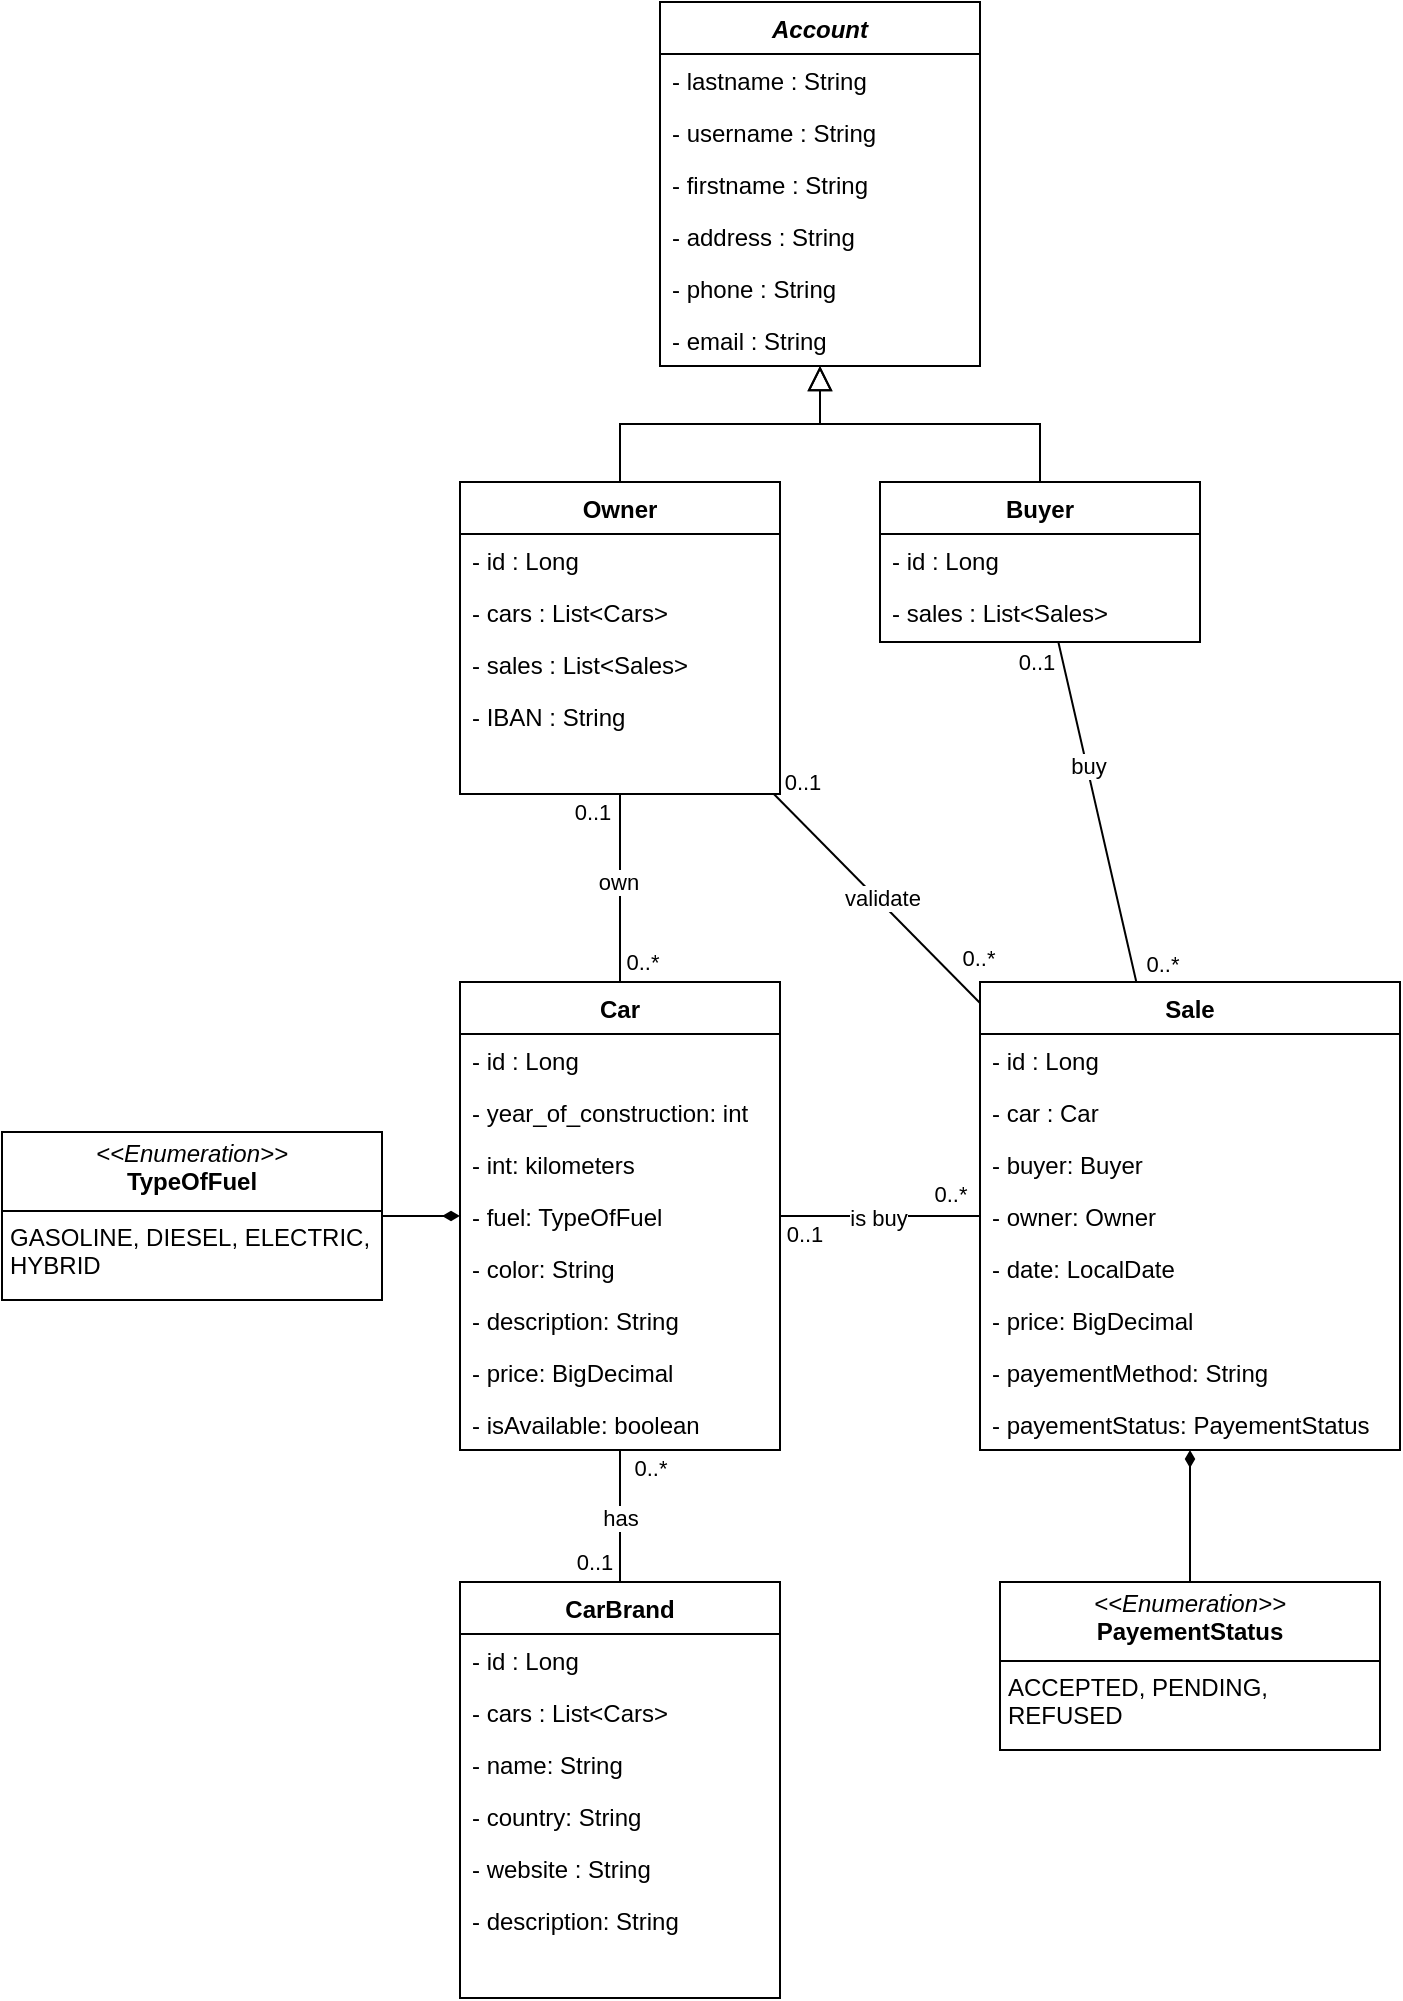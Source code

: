 <mxfile version="24.4.4" type="google">
  <diagram id="C5RBs43oDa-KdzZeNtuy" name="Page-1">
    <mxGraphModel grid="1" page="1" gridSize="10" guides="1" tooltips="1" connect="1" arrows="1" fold="1" pageScale="1" pageWidth="827" pageHeight="1169" math="0" shadow="0">
      <root>
        <mxCell id="WIyWlLk6GJQsqaUBKTNV-0" />
        <mxCell id="WIyWlLk6GJQsqaUBKTNV-1" parent="WIyWlLk6GJQsqaUBKTNV-0" />
        <mxCell id="zkfFHV4jXpPFQw0GAbJ--0" value="Account" style="swimlane;fontStyle=3;align=center;verticalAlign=top;childLayout=stackLayout;horizontal=1;startSize=26;horizontalStack=0;resizeParent=1;resizeLast=0;collapsible=1;marginBottom=0;rounded=0;shadow=0;strokeWidth=1;" vertex="1" parent="WIyWlLk6GJQsqaUBKTNV-1">
          <mxGeometry x="393" y="85" width="160" height="182" as="geometry">
            <mxRectangle x="230" y="140" width="160" height="26" as="alternateBounds" />
          </mxGeometry>
        </mxCell>
        <mxCell id="I3KWvcBn3mC39FVz-bSs-4" value="- lastname : String " style="text;align=left;verticalAlign=top;spacingLeft=4;spacingRight=4;overflow=hidden;rotatable=0;points=[[0,0.5],[1,0.5]];portConstraint=eastwest;rounded=0;shadow=0;html=0;" vertex="1" parent="zkfFHV4jXpPFQw0GAbJ--0">
          <mxGeometry y="26" width="160" height="26" as="geometry" />
        </mxCell>
        <mxCell id="zkfFHV4jXpPFQw0GAbJ--1" value="- username : String " style="text;align=left;verticalAlign=top;spacingLeft=4;spacingRight=4;overflow=hidden;rotatable=0;points=[[0,0.5],[1,0.5]];portConstraint=eastwest;" vertex="1" parent="zkfFHV4jXpPFQw0GAbJ--0">
          <mxGeometry y="52" width="160" height="26" as="geometry" />
        </mxCell>
        <mxCell id="zkfFHV4jXpPFQw0GAbJ--2" value="- firstname : String " style="text;align=left;verticalAlign=top;spacingLeft=4;spacingRight=4;overflow=hidden;rotatable=0;points=[[0,0.5],[1,0.5]];portConstraint=eastwest;rounded=0;shadow=0;html=0;" vertex="1" parent="zkfFHV4jXpPFQw0GAbJ--0">
          <mxGeometry y="78" width="160" height="26" as="geometry" />
        </mxCell>
        <mxCell id="I3KWvcBn3mC39FVz-bSs-5" value="- address : String " style="text;align=left;verticalAlign=top;spacingLeft=4;spacingRight=4;overflow=hidden;rotatable=0;points=[[0,0.5],[1,0.5]];portConstraint=eastwest;rounded=0;shadow=0;html=0;" vertex="1" parent="zkfFHV4jXpPFQw0GAbJ--0">
          <mxGeometry y="104" width="160" height="26" as="geometry" />
        </mxCell>
        <mxCell id="zkfFHV4jXpPFQw0GAbJ--3" value="- phone : String " style="text;align=left;verticalAlign=top;spacingLeft=4;spacingRight=4;overflow=hidden;rotatable=0;points=[[0,0.5],[1,0.5]];portConstraint=eastwest;rounded=0;shadow=0;html=0;" vertex="1" parent="zkfFHV4jXpPFQw0GAbJ--0">
          <mxGeometry y="130" width="160" height="26" as="geometry" />
        </mxCell>
        <mxCell id="I3KWvcBn3mC39FVz-bSs-6" value="- email : String " style="text;align=left;verticalAlign=top;spacingLeft=4;spacingRight=4;overflow=hidden;rotatable=0;points=[[0,0.5],[1,0.5]];portConstraint=eastwest;rounded=0;shadow=0;html=0;" vertex="1" parent="zkfFHV4jXpPFQw0GAbJ--0">
          <mxGeometry y="156" width="160" height="26" as="geometry" />
        </mxCell>
        <mxCell id="zkfFHV4jXpPFQw0GAbJ--6" value="Owner" style="swimlane;fontStyle=1;align=center;verticalAlign=top;childLayout=stackLayout;horizontal=1;startSize=26;horizontalStack=0;resizeParent=1;resizeLast=0;collapsible=1;marginBottom=0;rounded=0;shadow=0;strokeWidth=1;" vertex="1" parent="WIyWlLk6GJQsqaUBKTNV-1">
          <mxGeometry x="293" y="325" width="160" height="156" as="geometry">
            <mxRectangle x="130" y="380" width="160" height="26" as="alternateBounds" />
          </mxGeometry>
        </mxCell>
        <mxCell id="I3KWvcBn3mC39FVz-bSs-8" value="- id : Long " style="text;align=left;verticalAlign=top;spacingLeft=4;spacingRight=4;overflow=hidden;rotatable=0;points=[[0,0.5],[1,0.5]];portConstraint=eastwest;" vertex="1" parent="zkfFHV4jXpPFQw0GAbJ--6">
          <mxGeometry y="26" width="160" height="26" as="geometry" />
        </mxCell>
        <mxCell id="I3KWvcBn3mC39FVz-bSs-0" value="- cars : List&lt;Cars&gt;" style="text;align=left;verticalAlign=top;spacingLeft=4;spacingRight=4;overflow=hidden;rotatable=0;points=[[0,0.5],[1,0.5]];portConstraint=eastwest;rounded=0;shadow=0;html=0;" vertex="1" parent="zkfFHV4jXpPFQw0GAbJ--6">
          <mxGeometry y="52" width="160" height="26" as="geometry" />
        </mxCell>
        <mxCell id="I3KWvcBn3mC39FVz-bSs-7" value="- sales : List&lt;Sales&gt;" style="text;align=left;verticalAlign=top;spacingLeft=4;spacingRight=4;overflow=hidden;rotatable=0;points=[[0,0.5],[1,0.5]];portConstraint=eastwest;rounded=0;shadow=0;html=0;" vertex="1" parent="zkfFHV4jXpPFQw0GAbJ--6">
          <mxGeometry y="78" width="160" height="26" as="geometry" />
        </mxCell>
        <mxCell id="I3KWvcBn3mC39FVz-bSs-1" value="- IBAN : String" style="text;align=left;verticalAlign=top;spacingLeft=4;spacingRight=4;overflow=hidden;rotatable=0;points=[[0,0.5],[1,0.5]];portConstraint=eastwest;rounded=0;shadow=0;html=0;" vertex="1" parent="zkfFHV4jXpPFQw0GAbJ--6">
          <mxGeometry y="104" width="160" height="26" as="geometry" />
        </mxCell>
        <mxCell id="zkfFHV4jXpPFQw0GAbJ--12" value="" style="endArrow=block;endSize=10;endFill=0;shadow=0;strokeWidth=1;rounded=0;curved=0;edgeStyle=elbowEdgeStyle;elbow=vertical;" edge="1" parent="WIyWlLk6GJQsqaUBKTNV-1" source="zkfFHV4jXpPFQw0GAbJ--6" target="zkfFHV4jXpPFQw0GAbJ--0">
          <mxGeometry width="160" relative="1" as="geometry">
            <mxPoint x="373" y="168" as="sourcePoint" />
            <mxPoint x="373" y="168" as="targetPoint" />
          </mxGeometry>
        </mxCell>
        <mxCell id="zkfFHV4jXpPFQw0GAbJ--13" value="Buyer" style="swimlane;fontStyle=1;align=center;verticalAlign=top;childLayout=stackLayout;horizontal=1;startSize=26;horizontalStack=0;resizeParent=1;resizeLast=0;collapsible=1;marginBottom=0;rounded=0;shadow=0;strokeWidth=1;" vertex="1" parent="WIyWlLk6GJQsqaUBKTNV-1">
          <mxGeometry x="503" y="325" width="160" height="80" as="geometry">
            <mxRectangle x="340" y="380" width="170" height="26" as="alternateBounds" />
          </mxGeometry>
        </mxCell>
        <mxCell id="I3KWvcBn3mC39FVz-bSs-3" value="- id : Long " style="text;align=left;verticalAlign=top;spacingLeft=4;spacingRight=4;overflow=hidden;rotatable=0;points=[[0,0.5],[1,0.5]];portConstraint=eastwest;" vertex="1" parent="zkfFHV4jXpPFQw0GAbJ--13">
          <mxGeometry y="26" width="160" height="26" as="geometry" />
        </mxCell>
        <mxCell id="I3KWvcBn3mC39FVz-bSs-2" value="- sales : List&lt;Sales&gt;" style="text;align=left;verticalAlign=top;spacingLeft=4;spacingRight=4;overflow=hidden;rotatable=0;points=[[0,0.5],[1,0.5]];portConstraint=eastwest;rounded=0;shadow=0;html=0;" vertex="1" parent="zkfFHV4jXpPFQw0GAbJ--13">
          <mxGeometry y="52" width="160" height="26" as="geometry" />
        </mxCell>
        <mxCell id="zkfFHV4jXpPFQw0GAbJ--16" value="" style="endArrow=block;endSize=10;endFill=0;shadow=0;strokeWidth=1;rounded=0;curved=0;edgeStyle=elbowEdgeStyle;elbow=vertical;" edge="1" parent="WIyWlLk6GJQsqaUBKTNV-1" source="zkfFHV4jXpPFQw0GAbJ--13" target="zkfFHV4jXpPFQw0GAbJ--0">
          <mxGeometry width="160" relative="1" as="geometry">
            <mxPoint x="383" y="338" as="sourcePoint" />
            <mxPoint x="483" y="236" as="targetPoint" />
          </mxGeometry>
        </mxCell>
        <mxCell id="I3KWvcBn3mC39FVz-bSs-10" style="edgeStyle=orthogonalEdgeStyle;rounded=0;orthogonalLoop=1;jettySize=auto;html=1;endArrow=none;endFill=0;" edge="1" parent="WIyWlLk6GJQsqaUBKTNV-1" source="zkfFHV4jXpPFQw0GAbJ--17" target="zkfFHV4jXpPFQw0GAbJ--6">
          <mxGeometry relative="1" as="geometry" />
        </mxCell>
        <mxCell id="I3KWvcBn3mC39FVz-bSs-11" value="0..*" style="edgeLabel;html=1;align=center;verticalAlign=middle;resizable=0;points=[];" connectable="0" vertex="1" parent="I3KWvcBn3mC39FVz-bSs-10">
          <mxGeometry x="0.283" relative="1" as="geometry">
            <mxPoint x="11" y="50" as="offset" />
          </mxGeometry>
        </mxCell>
        <mxCell id="I3KWvcBn3mC39FVz-bSs-12" value="0..1" style="edgeLabel;html=1;align=center;verticalAlign=middle;resizable=0;points=[];" connectable="0" vertex="1" parent="I3KWvcBn3mC39FVz-bSs-10">
          <mxGeometry x="0.062" y="-1" relative="1" as="geometry">
            <mxPoint x="-15" y="-35" as="offset" />
          </mxGeometry>
        </mxCell>
        <mxCell id="I3KWvcBn3mC39FVz-bSs-13" value="own" style="edgeLabel;html=1;align=center;verticalAlign=middle;resizable=0;points=[];" connectable="0" vertex="1" parent="I3KWvcBn3mC39FVz-bSs-10">
          <mxGeometry x="0.079" y="1" relative="1" as="geometry">
            <mxPoint as="offset" />
          </mxGeometry>
        </mxCell>
        <mxCell id="zkfFHV4jXpPFQw0GAbJ--17" value="Car" style="swimlane;fontStyle=1;align=center;verticalAlign=top;childLayout=stackLayout;horizontal=1;startSize=26;horizontalStack=0;resizeParent=1;resizeLast=0;collapsible=1;marginBottom=0;rounded=0;shadow=0;strokeWidth=1;" vertex="1" parent="WIyWlLk6GJQsqaUBKTNV-1">
          <mxGeometry x="293" y="575" width="160" height="234" as="geometry">
            <mxRectangle x="550" y="140" width="160" height="26" as="alternateBounds" />
          </mxGeometry>
        </mxCell>
        <mxCell id="I3KWvcBn3mC39FVz-bSs-9" value="- id : Long " style="text;align=left;verticalAlign=top;spacingLeft=4;spacingRight=4;overflow=hidden;rotatable=0;points=[[0,0.5],[1,0.5]];portConstraint=eastwest;" vertex="1" parent="zkfFHV4jXpPFQw0GAbJ--17">
          <mxGeometry y="26" width="160" height="26" as="geometry" />
        </mxCell>
        <mxCell id="I3KWvcBn3mC39FVz-bSs-14" value="- year_of_construction: int" style="text;align=left;verticalAlign=top;spacingLeft=4;spacingRight=4;overflow=hidden;rotatable=0;points=[[0,0.5],[1,0.5]];portConstraint=eastwest;" vertex="1" parent="zkfFHV4jXpPFQw0GAbJ--17">
          <mxGeometry y="52" width="160" height="26" as="geometry" />
        </mxCell>
        <mxCell id="I3KWvcBn3mC39FVz-bSs-15" value="- int: kilometers" style="text;align=left;verticalAlign=top;spacingLeft=4;spacingRight=4;overflow=hidden;rotatable=0;points=[[0,0.5],[1,0.5]];portConstraint=eastwest;" vertex="1" parent="zkfFHV4jXpPFQw0GAbJ--17">
          <mxGeometry y="78" width="160" height="26" as="geometry" />
        </mxCell>
        <mxCell id="I3KWvcBn3mC39FVz-bSs-16" value="- fuel: TypeOfFuel" style="text;align=left;verticalAlign=top;spacingLeft=4;spacingRight=4;overflow=hidden;rotatable=0;points=[[0,0.5],[1,0.5]];portConstraint=eastwest;" vertex="1" parent="zkfFHV4jXpPFQw0GAbJ--17">
          <mxGeometry y="104" width="160" height="26" as="geometry" />
        </mxCell>
        <mxCell id="I3KWvcBn3mC39FVz-bSs-17" value="- color: String" style="text;align=left;verticalAlign=top;spacingLeft=4;spacingRight=4;overflow=hidden;rotatable=0;points=[[0,0.5],[1,0.5]];portConstraint=eastwest;" vertex="1" parent="zkfFHV4jXpPFQw0GAbJ--17">
          <mxGeometry y="130" width="160" height="26" as="geometry" />
        </mxCell>
        <mxCell id="I3KWvcBn3mC39FVz-bSs-18" value="- description: String" style="text;align=left;verticalAlign=top;spacingLeft=4;spacingRight=4;overflow=hidden;rotatable=0;points=[[0,0.5],[1,0.5]];portConstraint=eastwest;" vertex="1" parent="zkfFHV4jXpPFQw0GAbJ--17">
          <mxGeometry y="156" width="160" height="26" as="geometry" />
        </mxCell>
        <mxCell id="I3KWvcBn3mC39FVz-bSs-19" value="- price: BigDecimal" style="text;align=left;verticalAlign=top;spacingLeft=4;spacingRight=4;overflow=hidden;rotatable=0;points=[[0,0.5],[1,0.5]];portConstraint=eastwest;" vertex="1" parent="zkfFHV4jXpPFQw0GAbJ--17">
          <mxGeometry y="182" width="160" height="26" as="geometry" />
        </mxCell>
        <mxCell id="I3KWvcBn3mC39FVz-bSs-20" value="- isAvailable: boolean" style="text;align=left;verticalAlign=top;spacingLeft=4;spacingRight=4;overflow=hidden;rotatable=0;points=[[0,0.5],[1,0.5]];portConstraint=eastwest;" vertex="1" parent="zkfFHV4jXpPFQw0GAbJ--17">
          <mxGeometry y="208" width="160" height="26" as="geometry" />
        </mxCell>
        <mxCell id="I3KWvcBn3mC39FVz-bSs-26" style="edgeStyle=orthogonalEdgeStyle;rounded=0;orthogonalLoop=1;jettySize=auto;html=1;endArrow=diamondThin;endFill=1;" edge="1" parent="WIyWlLk6GJQsqaUBKTNV-1" source="I3KWvcBn3mC39FVz-bSs-24" target="zkfFHV4jXpPFQw0GAbJ--17">
          <mxGeometry relative="1" as="geometry" />
        </mxCell>
        <mxCell id="I3KWvcBn3mC39FVz-bSs-24" value="&lt;p style=&quot;margin:0px;margin-top:4px;text-align:center;&quot;&gt;&lt;i&gt;&amp;lt;&amp;lt;Enumeration&amp;gt;&amp;gt;&lt;/i&gt;&lt;br&gt;&lt;b&gt;TypeOfFuel&lt;/b&gt;&lt;/p&gt;&lt;hr size=&quot;1&quot; style=&quot;border-style:solid;&quot;&gt;&lt;p style=&quot;margin:0px;margin-left:4px;&quot;&gt;GASOLINE, DIESEL, ELECTRIC, HYBRID&lt;br&gt;&lt;/p&gt;" style="verticalAlign=top;align=left;overflow=fill;html=1;whiteSpace=wrap;" vertex="1" parent="WIyWlLk6GJQsqaUBKTNV-1">
          <mxGeometry x="64" y="650" width="190" height="84" as="geometry" />
        </mxCell>
        <mxCell id="I3KWvcBn3mC39FVz-bSs-36" style="rounded=0;orthogonalLoop=1;jettySize=auto;html=1;endArrow=none;endFill=0;" edge="1" parent="WIyWlLk6GJQsqaUBKTNV-1" source="I3KWvcBn3mC39FVz-bSs-27" target="zkfFHV4jXpPFQw0GAbJ--6">
          <mxGeometry relative="1" as="geometry" />
        </mxCell>
        <mxCell id="I3KWvcBn3mC39FVz-bSs-43" value="validate" style="edgeLabel;html=1;align=center;verticalAlign=middle;resizable=0;points=[];" connectable="0" vertex="1" parent="I3KWvcBn3mC39FVz-bSs-36">
          <mxGeometry x="-0.025" y="-2" relative="1" as="geometry">
            <mxPoint as="offset" />
          </mxGeometry>
        </mxCell>
        <mxCell id="I3KWvcBn3mC39FVz-bSs-46" value="0..1" style="edgeLabel;html=1;align=center;verticalAlign=middle;resizable=0;points=[];" connectable="0" vertex="1" parent="I3KWvcBn3mC39FVz-bSs-36">
          <mxGeometry x="0.48" y="-2" relative="1" as="geometry">
            <mxPoint x="-14" y="-32" as="offset" />
          </mxGeometry>
        </mxCell>
        <mxCell id="I3KWvcBn3mC39FVz-bSs-37" style="rounded=0;orthogonalLoop=1;jettySize=auto;html=1;endArrow=none;endFill=0;" edge="1" parent="WIyWlLk6GJQsqaUBKTNV-1" source="I3KWvcBn3mC39FVz-bSs-27" target="zkfFHV4jXpPFQw0GAbJ--13">
          <mxGeometry relative="1" as="geometry" />
        </mxCell>
        <mxCell id="I3KWvcBn3mC39FVz-bSs-40" value="0..*" style="edgeLabel;html=1;align=center;verticalAlign=middle;resizable=0;points=[];" connectable="0" vertex="1" parent="I3KWvcBn3mC39FVz-bSs-37">
          <mxGeometry x="0.396" y="1" relative="1" as="geometry">
            <mxPoint x="41" y="109" as="offset" />
          </mxGeometry>
        </mxCell>
        <mxCell id="I3KWvcBn3mC39FVz-bSs-42" value="buy" style="edgeLabel;html=1;align=center;verticalAlign=middle;resizable=0;points=[];" connectable="0" vertex="1" parent="I3KWvcBn3mC39FVz-bSs-37">
          <mxGeometry x="0.273" relative="1" as="geometry">
            <mxPoint as="offset" />
          </mxGeometry>
        </mxCell>
        <mxCell id="I3KWvcBn3mC39FVz-bSs-38" style="rounded=0;orthogonalLoop=1;jettySize=auto;html=1;endArrow=none;endFill=0;" edge="1" parent="WIyWlLk6GJQsqaUBKTNV-1" source="I3KWvcBn3mC39FVz-bSs-27" target="zkfFHV4jXpPFQw0GAbJ--17">
          <mxGeometry relative="1" as="geometry" />
        </mxCell>
        <mxCell id="I3KWvcBn3mC39FVz-bSs-44" value="is buy" style="edgeLabel;html=1;align=center;verticalAlign=middle;resizable=0;points=[];" connectable="0" vertex="1" parent="I3KWvcBn3mC39FVz-bSs-38">
          <mxGeometry x="0.019" y="1" relative="1" as="geometry">
            <mxPoint as="offset" />
          </mxGeometry>
        </mxCell>
        <mxCell id="I3KWvcBn3mC39FVz-bSs-48" value="0..*" style="edgeLabel;html=1;align=center;verticalAlign=middle;resizable=0;points=[];" connectable="0" vertex="1" parent="I3KWvcBn3mC39FVz-bSs-38">
          <mxGeometry x="-0.686" y="-2" relative="1" as="geometry">
            <mxPoint y="-9" as="offset" />
          </mxGeometry>
        </mxCell>
        <mxCell id="I3KWvcBn3mC39FVz-bSs-27" value="Sale" style="swimlane;fontStyle=1;align=center;verticalAlign=top;childLayout=stackLayout;horizontal=1;startSize=26;horizontalStack=0;resizeParent=1;resizeLast=0;collapsible=1;marginBottom=0;rounded=0;shadow=0;strokeWidth=1;" vertex="1" parent="WIyWlLk6GJQsqaUBKTNV-1">
          <mxGeometry x="553" y="575" width="210" height="234" as="geometry">
            <mxRectangle x="340" y="380" width="170" height="26" as="alternateBounds" />
          </mxGeometry>
        </mxCell>
        <mxCell id="I3KWvcBn3mC39FVz-bSs-28" value="- id : Long " style="text;align=left;verticalAlign=top;spacingLeft=4;spacingRight=4;overflow=hidden;rotatable=0;points=[[0,0.5],[1,0.5]];portConstraint=eastwest;" vertex="1" parent="I3KWvcBn3mC39FVz-bSs-27">
          <mxGeometry y="26" width="210" height="26" as="geometry" />
        </mxCell>
        <mxCell id="I3KWvcBn3mC39FVz-bSs-29" value="- car : Car" style="text;align=left;verticalAlign=top;spacingLeft=4;spacingRight=4;overflow=hidden;rotatable=0;points=[[0,0.5],[1,0.5]];portConstraint=eastwest;rounded=0;shadow=0;html=0;" vertex="1" parent="I3KWvcBn3mC39FVz-bSs-27">
          <mxGeometry y="52" width="210" height="26" as="geometry" />
        </mxCell>
        <mxCell id="I3KWvcBn3mC39FVz-bSs-30" value="- buyer: Buyer" style="text;align=left;verticalAlign=top;spacingLeft=4;spacingRight=4;overflow=hidden;rotatable=0;points=[[0,0.5],[1,0.5]];portConstraint=eastwest;rounded=0;shadow=0;html=0;" vertex="1" parent="I3KWvcBn3mC39FVz-bSs-27">
          <mxGeometry y="78" width="210" height="26" as="geometry" />
        </mxCell>
        <mxCell id="I3KWvcBn3mC39FVz-bSs-31" value="- owner: Owner" style="text;align=left;verticalAlign=top;spacingLeft=4;spacingRight=4;overflow=hidden;rotatable=0;points=[[0,0.5],[1,0.5]];portConstraint=eastwest;rounded=0;shadow=0;html=0;" vertex="1" parent="I3KWvcBn3mC39FVz-bSs-27">
          <mxGeometry y="104" width="210" height="26" as="geometry" />
        </mxCell>
        <mxCell id="I3KWvcBn3mC39FVz-bSs-32" value="- date: LocalDate" style="text;align=left;verticalAlign=top;spacingLeft=4;spacingRight=4;overflow=hidden;rotatable=0;points=[[0,0.5],[1,0.5]];portConstraint=eastwest;rounded=0;shadow=0;html=0;" vertex="1" parent="I3KWvcBn3mC39FVz-bSs-27">
          <mxGeometry y="130" width="210" height="26" as="geometry" />
        </mxCell>
        <mxCell id="I3KWvcBn3mC39FVz-bSs-33" value="- price: BigDecimal" style="text;align=left;verticalAlign=top;spacingLeft=4;spacingRight=4;overflow=hidden;rotatable=0;points=[[0,0.5],[1,0.5]];portConstraint=eastwest;rounded=0;shadow=0;html=0;" vertex="1" parent="I3KWvcBn3mC39FVz-bSs-27">
          <mxGeometry y="156" width="210" height="26" as="geometry" />
        </mxCell>
        <mxCell id="I3KWvcBn3mC39FVz-bSs-34" value="- payementMethod: String" style="text;align=left;verticalAlign=top;spacingLeft=4;spacingRight=4;overflow=hidden;rotatable=0;points=[[0,0.5],[1,0.5]];portConstraint=eastwest;rounded=0;shadow=0;html=0;" vertex="1" parent="I3KWvcBn3mC39FVz-bSs-27">
          <mxGeometry y="182" width="210" height="26" as="geometry" />
        </mxCell>
        <mxCell id="I3KWvcBn3mC39FVz-bSs-35" value="- payementStatus: PayementStatus" style="text;align=left;verticalAlign=top;spacingLeft=4;spacingRight=4;overflow=hidden;rotatable=0;points=[[0,0.5],[1,0.5]];portConstraint=eastwest;rounded=0;shadow=0;html=0;" vertex="1" parent="I3KWvcBn3mC39FVz-bSs-27">
          <mxGeometry y="208" width="210" height="26" as="geometry" />
        </mxCell>
        <mxCell id="I3KWvcBn3mC39FVz-bSs-41" value="0..1" style="edgeLabel;html=1;align=center;verticalAlign=middle;resizable=0;points=[];" connectable="0" vertex="1" parent="WIyWlLk6GJQsqaUBKTNV-1">
          <mxGeometry x="563.998" y="415.004" as="geometry">
            <mxPoint x="17" as="offset" />
          </mxGeometry>
        </mxCell>
        <mxCell id="I3KWvcBn3mC39FVz-bSs-47" value="0..*" style="edgeLabel;html=1;align=center;verticalAlign=middle;resizable=0;points=[];" connectable="0" vertex="1" parent="WIyWlLk6GJQsqaUBKTNV-1">
          <mxGeometry x="471.999" y="489.997" as="geometry">
            <mxPoint x="80" y="73" as="offset" />
          </mxGeometry>
        </mxCell>
        <mxCell id="I3KWvcBn3mC39FVz-bSs-49" value="0..1" style="edgeLabel;html=1;align=center;verticalAlign=middle;resizable=0;points=[];" connectable="0" vertex="1" parent="WIyWlLk6GJQsqaUBKTNV-1">
          <mxGeometry x="551.286" y="689" as="geometry">
            <mxPoint x="-87" y="12" as="offset" />
          </mxGeometry>
        </mxCell>
        <mxCell id="I3KWvcBn3mC39FVz-bSs-59" style="edgeStyle=orthogonalEdgeStyle;rounded=0;orthogonalLoop=1;jettySize=auto;html=1;endArrow=none;endFill=0;" edge="1" parent="WIyWlLk6GJQsqaUBKTNV-1" source="I3KWvcBn3mC39FVz-bSs-50" target="zkfFHV4jXpPFQw0GAbJ--17">
          <mxGeometry relative="1" as="geometry" />
        </mxCell>
        <mxCell id="I3KWvcBn3mC39FVz-bSs-60" value="has" style="edgeLabel;html=1;align=center;verticalAlign=middle;resizable=0;points=[];" connectable="0" vertex="1" parent="I3KWvcBn3mC39FVz-bSs-59">
          <mxGeometry x="0.18" y="-1" relative="1" as="geometry">
            <mxPoint x="-1" y="7" as="offset" />
          </mxGeometry>
        </mxCell>
        <mxCell id="I3KWvcBn3mC39FVz-bSs-61" value="0..1" style="edgeLabel;html=1;align=center;verticalAlign=middle;resizable=0;points=[];" connectable="0" vertex="1" parent="I3KWvcBn3mC39FVz-bSs-59">
          <mxGeometry x="0.676" y="-1" relative="1" as="geometry">
            <mxPoint x="-14" y="45" as="offset" />
          </mxGeometry>
        </mxCell>
        <mxCell id="I3KWvcBn3mC39FVz-bSs-50" value="CarBrand" style="swimlane;fontStyle=1;align=center;verticalAlign=top;childLayout=stackLayout;horizontal=1;startSize=26;horizontalStack=0;resizeParent=1;resizeLast=0;collapsible=1;marginBottom=0;rounded=0;shadow=0;strokeWidth=1;" vertex="1" parent="WIyWlLk6GJQsqaUBKTNV-1">
          <mxGeometry x="293" y="875" width="160" height="208" as="geometry">
            <mxRectangle x="550" y="140" width="160" height="26" as="alternateBounds" />
          </mxGeometry>
        </mxCell>
        <mxCell id="I3KWvcBn3mC39FVz-bSs-51" value="- id : Long " style="text;align=left;verticalAlign=top;spacingLeft=4;spacingRight=4;overflow=hidden;rotatable=0;points=[[0,0.5],[1,0.5]];portConstraint=eastwest;" vertex="1" parent="I3KWvcBn3mC39FVz-bSs-50">
          <mxGeometry y="26" width="160" height="26" as="geometry" />
        </mxCell>
        <mxCell id="I3KWvcBn3mC39FVz-bSs-63" value="- cars : List&lt;Cars&gt;" style="text;align=left;verticalAlign=top;spacingLeft=4;spacingRight=4;overflow=hidden;rotatable=0;points=[[0,0.5],[1,0.5]];portConstraint=eastwest;rounded=0;shadow=0;html=0;" vertex="1" parent="I3KWvcBn3mC39FVz-bSs-50">
          <mxGeometry y="52" width="160" height="26" as="geometry" />
        </mxCell>
        <mxCell id="I3KWvcBn3mC39FVz-bSs-52" value="- name: String" style="text;align=left;verticalAlign=top;spacingLeft=4;spacingRight=4;overflow=hidden;rotatable=0;points=[[0,0.5],[1,0.5]];portConstraint=eastwest;" vertex="1" parent="I3KWvcBn3mC39FVz-bSs-50">
          <mxGeometry y="78" width="160" height="26" as="geometry" />
        </mxCell>
        <mxCell id="I3KWvcBn3mC39FVz-bSs-53" value="- country: String" style="text;align=left;verticalAlign=top;spacingLeft=4;spacingRight=4;overflow=hidden;rotatable=0;points=[[0,0.5],[1,0.5]];portConstraint=eastwest;" vertex="1" parent="I3KWvcBn3mC39FVz-bSs-50">
          <mxGeometry y="104" width="160" height="26" as="geometry" />
        </mxCell>
        <mxCell id="I3KWvcBn3mC39FVz-bSs-54" value="- website : String" style="text;align=left;verticalAlign=top;spacingLeft=4;spacingRight=4;overflow=hidden;rotatable=0;points=[[0,0.5],[1,0.5]];portConstraint=eastwest;" vertex="1" parent="I3KWvcBn3mC39FVz-bSs-50">
          <mxGeometry y="130" width="160" height="26" as="geometry" />
        </mxCell>
        <mxCell id="I3KWvcBn3mC39FVz-bSs-56" value="- description: String" style="text;align=left;verticalAlign=top;spacingLeft=4;spacingRight=4;overflow=hidden;rotatable=0;points=[[0,0.5],[1,0.5]];portConstraint=eastwest;" vertex="1" parent="I3KWvcBn3mC39FVz-bSs-50">
          <mxGeometry y="156" width="160" height="26" as="geometry" />
        </mxCell>
        <mxCell id="I3KWvcBn3mC39FVz-bSs-64" value="0..*" style="edgeLabel;html=1;align=center;verticalAlign=middle;resizable=0;points=[];" connectable="0" vertex="1" parent="WIyWlLk6GJQsqaUBKTNV-1">
          <mxGeometry x="397" y="758.004" as="geometry">
            <mxPoint x="-9" y="60" as="offset" />
          </mxGeometry>
        </mxCell>
        <mxCell id="I3KWvcBn3mC39FVz-bSs-66" style="rounded=0;orthogonalLoop=1;jettySize=auto;html=1;endArrow=diamondThin;endFill=1;" edge="1" parent="WIyWlLk6GJQsqaUBKTNV-1" source="I3KWvcBn3mC39FVz-bSs-65" target="I3KWvcBn3mC39FVz-bSs-27">
          <mxGeometry relative="1" as="geometry" />
        </mxCell>
        <mxCell id="I3KWvcBn3mC39FVz-bSs-65" value="&lt;p style=&quot;margin:0px;margin-top:4px;text-align:center;&quot;&gt;&lt;i&gt;&amp;lt;&amp;lt;Enumeration&amp;gt;&amp;gt;&lt;/i&gt;&lt;br&gt;&lt;b&gt;PayementStatus&lt;/b&gt;&lt;/p&gt;&lt;hr size=&quot;1&quot; style=&quot;border-style:solid;&quot;&gt;&lt;p style=&quot;margin:0px;margin-left:4px;&quot;&gt;ACCEPTED, PENDING, REFUSED&lt;br&gt;&lt;/p&gt;" style="verticalAlign=top;align=left;overflow=fill;html=1;whiteSpace=wrap;" vertex="1" parent="WIyWlLk6GJQsqaUBKTNV-1">
          <mxGeometry x="563" y="875" width="190" height="84" as="geometry" />
        </mxCell>
      </root>
    </mxGraphModel>
  </diagram>
</mxfile>
